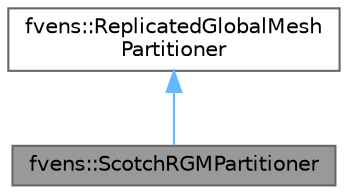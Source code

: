 digraph "fvens::ScotchRGMPartitioner"
{
 // LATEX_PDF_SIZE
  bgcolor="transparent";
  edge [fontname=Helvetica,fontsize=10,labelfontname=Helvetica,labelfontsize=10];
  node [fontname=Helvetica,fontsize=10,shape=box,height=0.2,width=0.4];
  Node1 [id="Node000001",label="fvens::ScotchRGMPartitioner",height=0.2,width=0.4,color="gray40", fillcolor="grey60", style="filled", fontcolor="black",tooltip="A simple partitioner that just serially partitions the mesh using Scotch."];
  Node2 -> Node1 [id="edge1_Node000001_Node000002",dir="back",color="steelblue1",style="solid",tooltip=" "];
  Node2 [id="Node000002",label="fvens::ReplicatedGlobalMesh\lPartitioner",height=0.2,width=0.4,color="gray40", fillcolor="white", style="filled",URL="$classfvens_1_1ReplicatedGlobalMeshPartitioner.html",tooltip="Memory-inefficient partitioner that assumes the global mesh is available on all partitions."];
}
